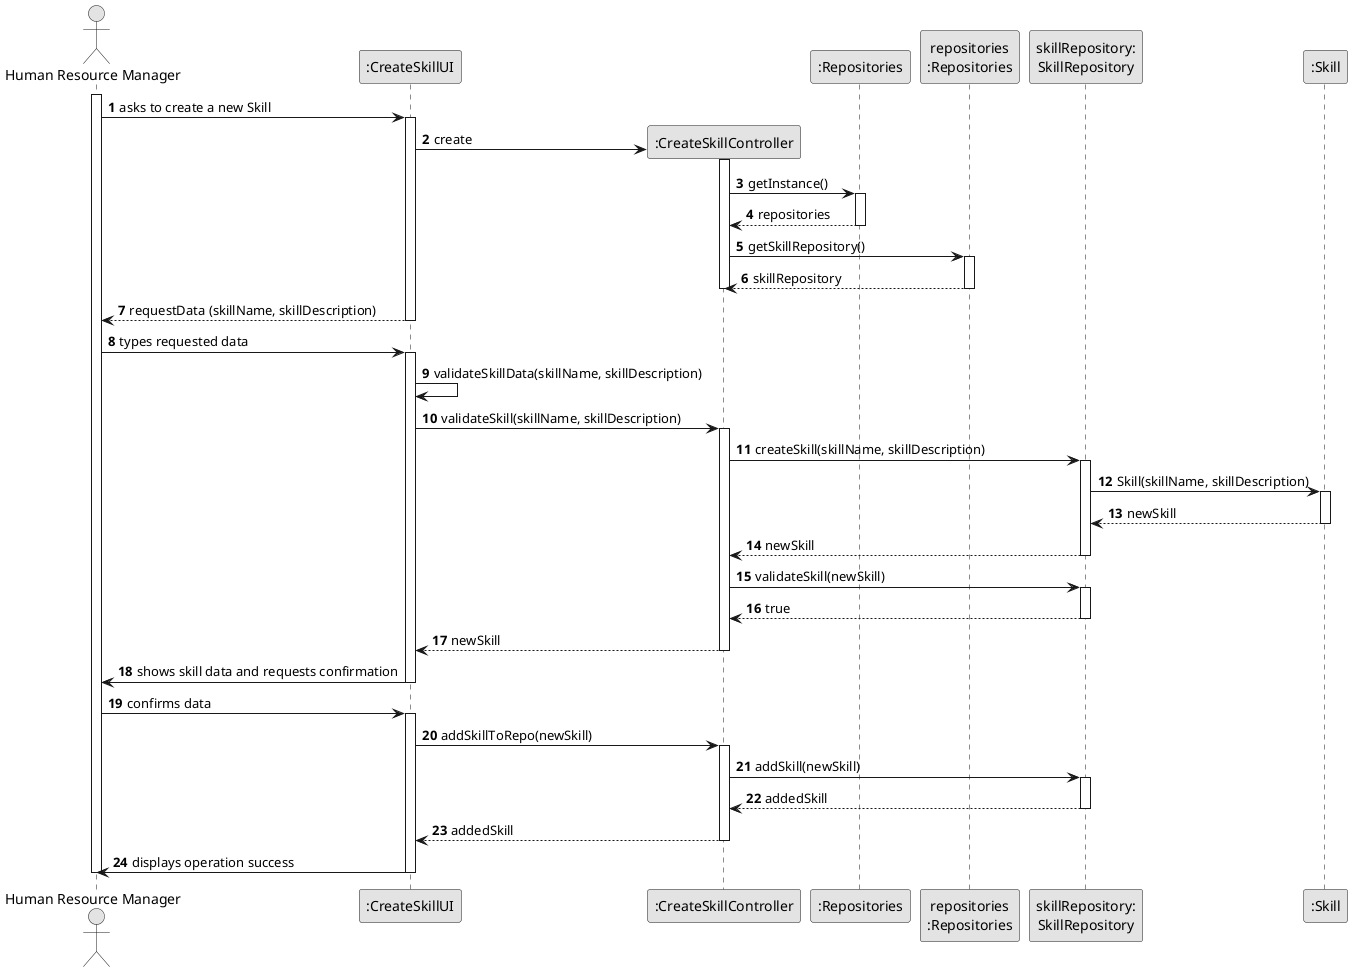 @startuml
skinparam monochrome true
skinparam packageStyle rectangle
skinparam shadowing false

autonumber

'hide footbox

actor "Human Resource Manager" as HRM
participant ":CreateSkillUI" as UI
participant ":CreateSkillController" as CTRL
participant ":Repositories" as REPO_SINGLETON
participant "repositories\n:Repositories" as GEN_REPO_INSTANCE
participant "skillRepository:\nSkillRepository" as SKILL_REPO_INSTANCE
participant ":Skill" as SKILL
'participant ":HRManager" as MNGR

activate HRM

        HRM -> UI : asks to create a new Skill

        activate UI
            'create CTRL
            UI -> CTRL** : create

            activate CTRL

                CTRL -> REPO_SINGLETON : getInstance()

                activate REPO_SINGLETON

                    REPO_SINGLETON --> CTRL : repositories

                deactivate REPO_SINGLETON

                CTRL -> GEN_REPO_INSTANCE : getSkillRepository()

                activate GEN_REPO_INSTANCE

                    GEN_REPO_INSTANCE --> CTRL : skillRepository

                deactivate GEN_REPO_INSTANCE

            deactivate CTRL


            'requests the HRM to input data
            UI --> HRM : requestData (skillName, skillDescription)
        deactivate UI

        HRM -> UI : types requested data

        activate UI

            UI -> UI : validateSkillData(skillName, skillDescription)

            UI -> CTRL : validateSkill(skillName, skillDescription)
            activate CTRL


                CTRL -> SKILL_REPO_INSTANCE : createSkill(skillName, skillDescription)


                activate SKILL_REPO_INSTANCE

                    SKILL_REPO_INSTANCE -> SKILL : Skill(skillName, skillDescription)

                    activate SKILL

                        SKILL --> SKILL_REPO_INSTANCE : newSkill

                    deactivate SKILL

                    SKILL_REPO_INSTANCE --> CTRL : newSkill

                deactivate SKILL_REPO_INSTANCE

                CTRL -> SKILL_REPO_INSTANCE : validateSkill(newSkill)

                activate SKILL_REPO_INSTANCE

                    SKILL_REPO_INSTANCE --> CTRL : true

                deactivate SKILL_REPO_INSTANCE

            CTRL --> UI : newSkill

            deactivate CTRL

                UI -> HRM : shows skill data and requests confirmation



        deactivate UI


    HRM -> UI : confirms data
    activate UI

        UI -> CTRL : addSkillToRepo(newSkill)

        activate CTRL


            CTRL -> SKILL_REPO_INSTANCE : addSkill(newSkill)

            activate SKILL_REPO_INSTANCE

                SKILL_REPO_INSTANCE --> CTRL : addedSkill

            deactivate SKILL_REPO_INSTANCE

            CTRL --> UI : addedSkill

        deactivate CTRL

        UI -> HRM : displays operation success

    deactivate UI

deactivate HRM

@enduml